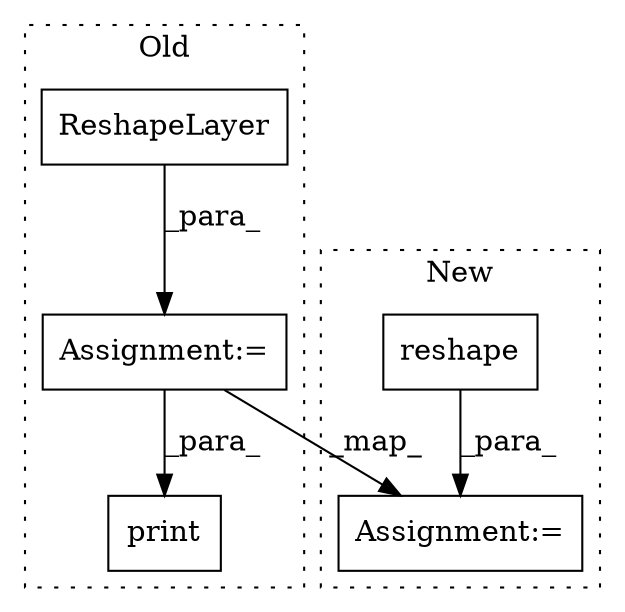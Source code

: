 digraph G {
subgraph cluster0 {
1 [label="ReshapeLayer" a="32" s="8311,8359" l="13,1" shape="box"];
3 [label="print" a="32" s="8366,8394" l="6,1" shape="box"];
4 [label="Assignment:=" a="7" s="8310" l="1" shape="box"];
label = "Old";
style="dotted";
}
subgraph cluster1 {
2 [label="reshape" a="32" s="9024,9072" l="8,1" shape="box"];
5 [label="Assignment:=" a="7" s="9012" l="1" shape="box"];
label = "New";
style="dotted";
}
1 -> 4 [label="_para_"];
2 -> 5 [label="_para_"];
4 -> 3 [label="_para_"];
4 -> 5 [label="_map_"];
}